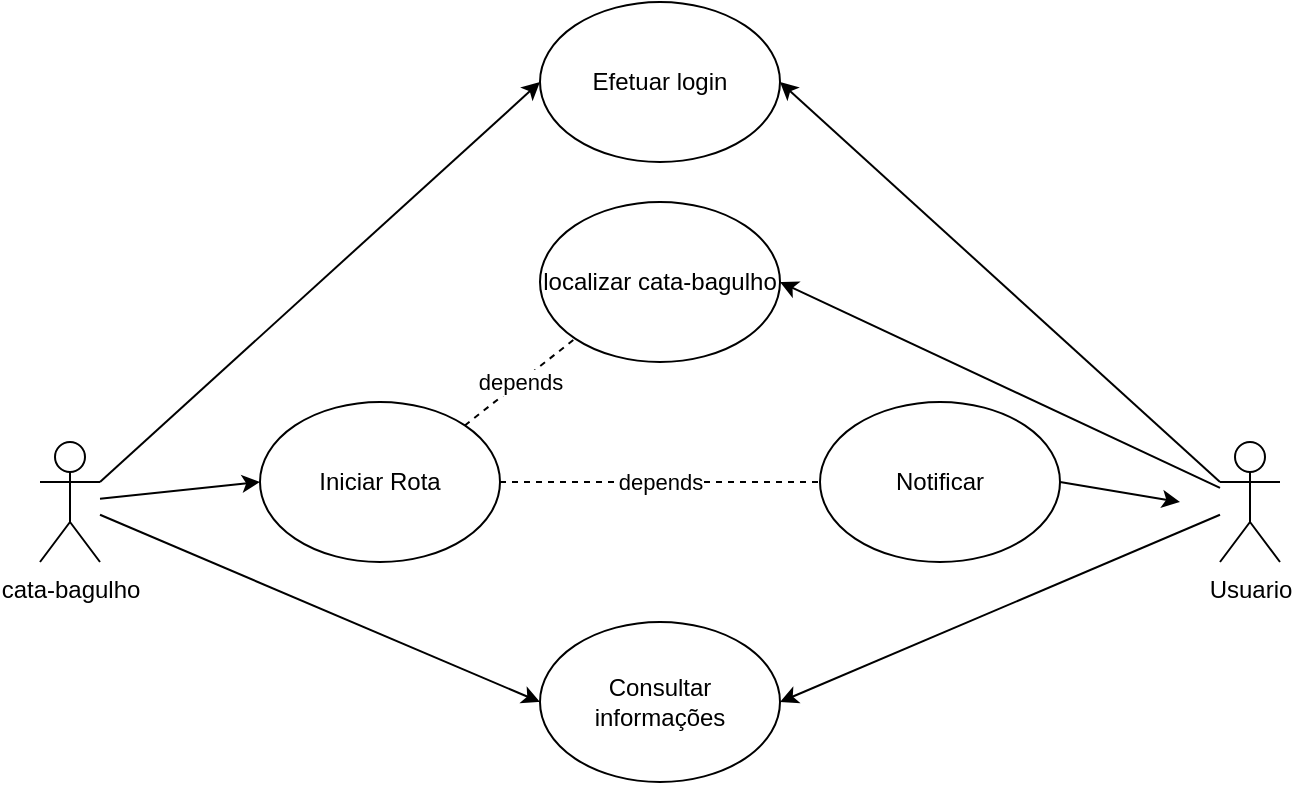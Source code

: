 <mxfile version="21.3.3" type="github">
  <diagram name="Página-1" id="UL3M9mwlWEfMVBum09Yx">
    <mxGraphModel dx="989" dy="520" grid="1" gridSize="10" guides="1" tooltips="1" connect="1" arrows="1" fold="1" page="1" pageScale="1" pageWidth="827" pageHeight="1169" math="0" shadow="0">
      <root>
        <mxCell id="0" />
        <mxCell id="1" parent="0" />
        <mxCell id="5jjuN3tvRof1VrpKkx27-1" value="cata-bagulho" style="shape=umlActor;verticalLabelPosition=bottom;verticalAlign=top;html=1;outlineConnect=0;" vertex="1" parent="1">
          <mxGeometry x="90" y="240" width="30" height="60" as="geometry" />
        </mxCell>
        <mxCell id="5jjuN3tvRof1VrpKkx27-3" value="Iniciar Rota" style="ellipse;whiteSpace=wrap;html=1;" vertex="1" parent="1">
          <mxGeometry x="200" y="220" width="120" height="80" as="geometry" />
        </mxCell>
        <mxCell id="5jjuN3tvRof1VrpKkx27-4" value="Notificar" style="ellipse;whiteSpace=wrap;html=1;" vertex="1" parent="1">
          <mxGeometry x="480" y="220" width="120" height="80" as="geometry" />
        </mxCell>
        <mxCell id="5jjuN3tvRof1VrpKkx27-5" value="Consultar informações" style="ellipse;whiteSpace=wrap;html=1;" vertex="1" parent="1">
          <mxGeometry x="340" y="330" width="120" height="80" as="geometry" />
        </mxCell>
        <mxCell id="5jjuN3tvRof1VrpKkx27-7" value="Usuario" style="shape=umlActor;verticalLabelPosition=bottom;verticalAlign=top;html=1;outlineConnect=0;" vertex="1" parent="1">
          <mxGeometry x="680" y="240" width="30" height="60" as="geometry" />
        </mxCell>
        <mxCell id="5jjuN3tvRof1VrpKkx27-10" value="" style="endArrow=classic;html=1;rounded=0;entryX=0;entryY=0.5;entryDx=0;entryDy=0;" edge="1" parent="1" source="5jjuN3tvRof1VrpKkx27-1" target="5jjuN3tvRof1VrpKkx27-3">
          <mxGeometry width="50" height="50" relative="1" as="geometry">
            <mxPoint x="300" y="440" as="sourcePoint" />
            <mxPoint x="350" y="390" as="targetPoint" />
          </mxGeometry>
        </mxCell>
        <mxCell id="5jjuN3tvRof1VrpKkx27-11" value="depends" style="endArrow=none;dashed=1;html=1;rounded=0;exitX=1;exitY=0.5;exitDx=0;exitDy=0;entryX=0;entryY=0.5;entryDx=0;entryDy=0;" edge="1" parent="1" source="5jjuN3tvRof1VrpKkx27-3" target="5jjuN3tvRof1VrpKkx27-4">
          <mxGeometry width="50" height="50" relative="1" as="geometry">
            <mxPoint x="300" y="440" as="sourcePoint" />
            <mxPoint x="350" y="390" as="targetPoint" />
          </mxGeometry>
        </mxCell>
        <mxCell id="5jjuN3tvRof1VrpKkx27-13" value="" style="endArrow=classic;html=1;rounded=0;exitX=1;exitY=0.5;exitDx=0;exitDy=0;" edge="1" parent="1" source="5jjuN3tvRof1VrpKkx27-4">
          <mxGeometry width="50" height="50" relative="1" as="geometry">
            <mxPoint x="300" y="440" as="sourcePoint" />
            <mxPoint x="660" y="270" as="targetPoint" />
          </mxGeometry>
        </mxCell>
        <mxCell id="5jjuN3tvRof1VrpKkx27-14" value="" style="endArrow=classic;html=1;rounded=0;entryX=0;entryY=0.5;entryDx=0;entryDy=0;" edge="1" parent="1" source="5jjuN3tvRof1VrpKkx27-1" target="5jjuN3tvRof1VrpKkx27-5">
          <mxGeometry width="50" height="50" relative="1" as="geometry">
            <mxPoint x="300" y="440" as="sourcePoint" />
            <mxPoint x="350" y="390" as="targetPoint" />
          </mxGeometry>
        </mxCell>
        <mxCell id="5jjuN3tvRof1VrpKkx27-15" value="" style="endArrow=classic;html=1;rounded=0;entryX=1;entryY=0.5;entryDx=0;entryDy=0;" edge="1" parent="1" source="5jjuN3tvRof1VrpKkx27-7" target="5jjuN3tvRof1VrpKkx27-5">
          <mxGeometry width="50" height="50" relative="1" as="geometry">
            <mxPoint x="300" y="440" as="sourcePoint" />
            <mxPoint x="350" y="390" as="targetPoint" />
          </mxGeometry>
        </mxCell>
        <mxCell id="5jjuN3tvRof1VrpKkx27-16" value="Efetuar login" style="ellipse;whiteSpace=wrap;html=1;" vertex="1" parent="1">
          <mxGeometry x="340" y="20" width="120" height="80" as="geometry" />
        </mxCell>
        <mxCell id="5jjuN3tvRof1VrpKkx27-17" value="" style="endArrow=classic;html=1;rounded=0;exitX=1;exitY=0.333;exitDx=0;exitDy=0;exitPerimeter=0;entryX=0;entryY=0.5;entryDx=0;entryDy=0;" edge="1" parent="1" source="5jjuN3tvRof1VrpKkx27-1" target="5jjuN3tvRof1VrpKkx27-16">
          <mxGeometry width="50" height="50" relative="1" as="geometry">
            <mxPoint x="300" y="400" as="sourcePoint" />
            <mxPoint x="350" y="350" as="targetPoint" />
          </mxGeometry>
        </mxCell>
        <mxCell id="5jjuN3tvRof1VrpKkx27-18" value="" style="endArrow=classic;html=1;rounded=0;entryX=1;entryY=0.5;entryDx=0;entryDy=0;exitX=0;exitY=0.333;exitDx=0;exitDy=0;exitPerimeter=0;" edge="1" parent="1" source="5jjuN3tvRof1VrpKkx27-7" target="5jjuN3tvRof1VrpKkx27-16">
          <mxGeometry width="50" height="50" relative="1" as="geometry">
            <mxPoint x="300" y="400" as="sourcePoint" />
            <mxPoint x="350" y="350" as="targetPoint" />
          </mxGeometry>
        </mxCell>
        <mxCell id="5jjuN3tvRof1VrpKkx27-19" value="localizar cata-bagulho" style="ellipse;whiteSpace=wrap;html=1;" vertex="1" parent="1">
          <mxGeometry x="340" y="120" width="120" height="80" as="geometry" />
        </mxCell>
        <mxCell id="5jjuN3tvRof1VrpKkx27-20" value="depends" style="endArrow=none;dashed=1;html=1;rounded=0;entryX=0;entryY=1;entryDx=0;entryDy=0;exitX=1;exitY=0;exitDx=0;exitDy=0;" edge="1" parent="1" source="5jjuN3tvRof1VrpKkx27-3" target="5jjuN3tvRof1VrpKkx27-19">
          <mxGeometry width="50" height="50" relative="1" as="geometry">
            <mxPoint x="300" y="300" as="sourcePoint" />
            <mxPoint x="350" y="250" as="targetPoint" />
          </mxGeometry>
        </mxCell>
        <mxCell id="5jjuN3tvRof1VrpKkx27-21" value="" style="endArrow=classic;html=1;rounded=0;entryX=1;entryY=0.5;entryDx=0;entryDy=0;" edge="1" parent="1" source="5jjuN3tvRof1VrpKkx27-7" target="5jjuN3tvRof1VrpKkx27-19">
          <mxGeometry width="50" height="50" relative="1" as="geometry">
            <mxPoint x="300" y="300" as="sourcePoint" />
            <mxPoint x="350" y="250" as="targetPoint" />
          </mxGeometry>
        </mxCell>
      </root>
    </mxGraphModel>
  </diagram>
</mxfile>
